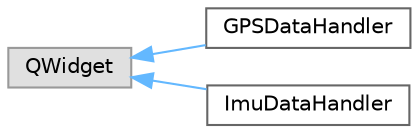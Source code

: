 digraph "Graficzna hierarchia klas"
{
 // LATEX_PDF_SIZE
  bgcolor="transparent";
  edge [fontname=Helvetica,fontsize=10,labelfontname=Helvetica,labelfontsize=10];
  node [fontname=Helvetica,fontsize=10,shape=box,height=0.2,width=0.4];
  rankdir="LR";
  Node0 [id="Node000000",label="QWidget",height=0.2,width=0.4,color="grey60", fillcolor="#E0E0E0", style="filled",tooltip=" "];
  Node0 -> Node1 [id="edge4_Node000000_Node000001",dir="back",color="steelblue1",style="solid",tooltip=" "];
  Node1 [id="Node000001",label="GPSDataHandler",height=0.2,width=0.4,color="grey40", fillcolor="white", style="filled",URL="$class_g_p_s_data_handler.html",tooltip="Klasa odpowiedzialna za zarządzanie danymi GPS i wyświetlanie ich na mapie."];
  Node0 -> Node2 [id="edge5_Node000000_Node000002",dir="back",color="steelblue1",style="solid",tooltip=" "];
  Node2 [id="Node000002",label="ImuDataHandler",height=0.2,width=0.4,color="grey40", fillcolor="white", style="filled",URL="$class_imu_data_handler.html",tooltip="Zarządza i wizualizuje dane z jednostki IMU (akcelerometr, żyroskop, magnetometr)."];
}
